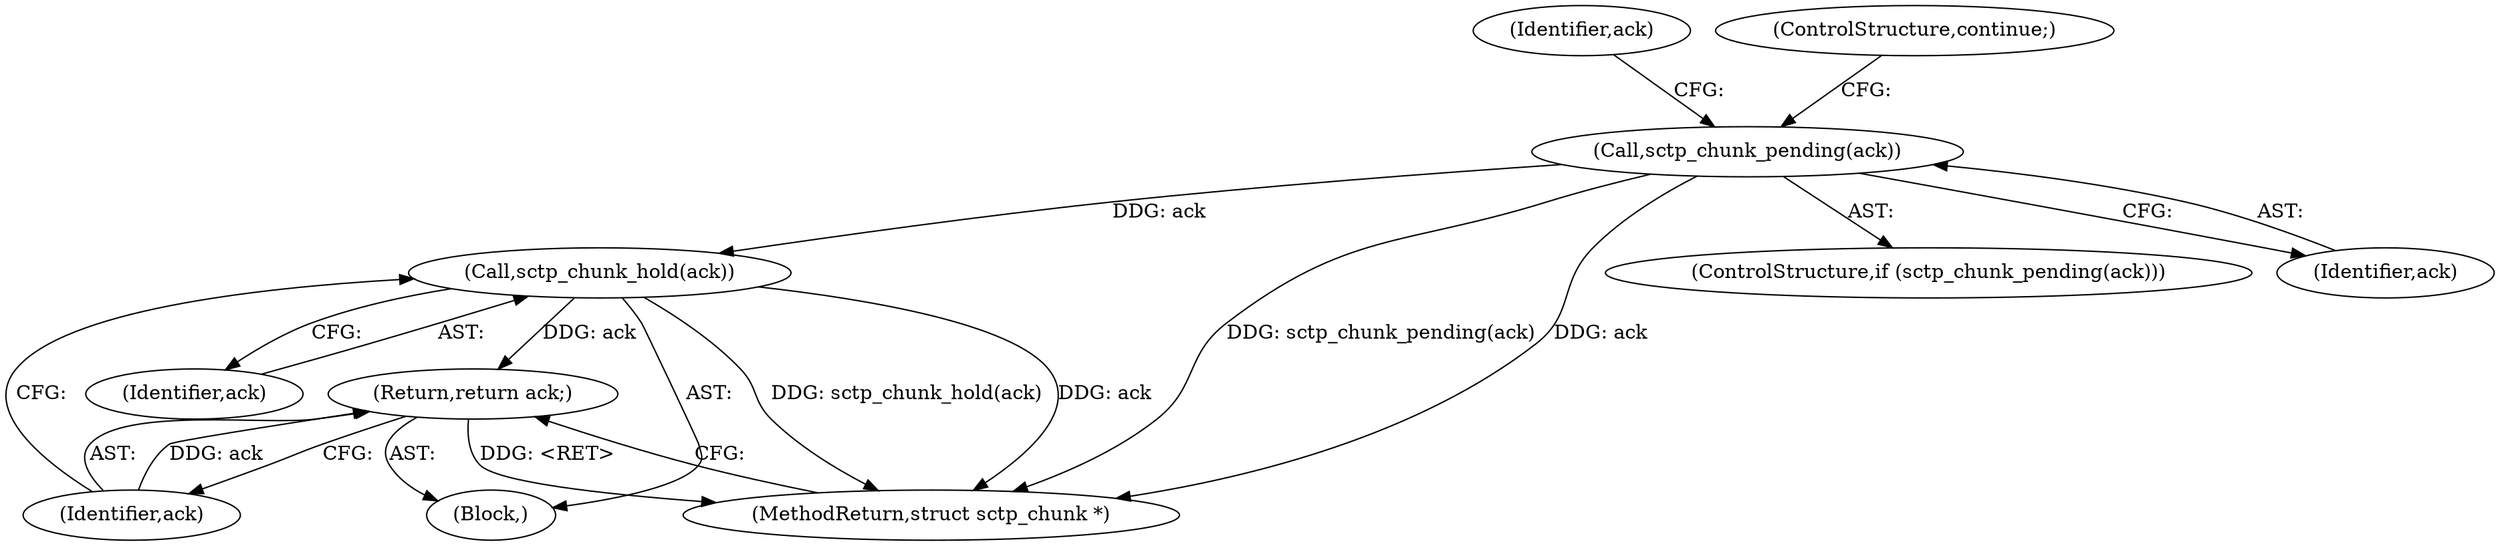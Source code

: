 digraph "0_linux_b69040d8e39f20d5215a03502a8e8b4c6ab78395@pointer" {
"1000122" [label="(Call,sctp_chunk_hold(ack))"];
"1000108" [label="(Call,sctp_chunk_pending(ack))"];
"1000124" [label="(Return,return ack;)"];
"1000116" [label="(Identifier,ack)"];
"1000128" [label="(MethodReturn,struct sctp_chunk *)"];
"1000107" [label="(ControlStructure,if (sctp_chunk_pending(ack)))"];
"1000108" [label="(Call,sctp_chunk_pending(ack))"];
"1000123" [label="(Identifier,ack)"];
"1000122" [label="(Call,sctp_chunk_hold(ack))"];
"1000109" [label="(Identifier,ack)"];
"1000110" [label="(ControlStructure,continue;)"];
"1000125" [label="(Identifier,ack)"];
"1000124" [label="(Return,return ack;)"];
"1000121" [label="(Block,)"];
"1000122" -> "1000121"  [label="AST: "];
"1000122" -> "1000123"  [label="CFG: "];
"1000123" -> "1000122"  [label="AST: "];
"1000125" -> "1000122"  [label="CFG: "];
"1000122" -> "1000128"  [label="DDG: ack"];
"1000122" -> "1000128"  [label="DDG: sctp_chunk_hold(ack)"];
"1000108" -> "1000122"  [label="DDG: ack"];
"1000122" -> "1000124"  [label="DDG: ack"];
"1000108" -> "1000107"  [label="AST: "];
"1000108" -> "1000109"  [label="CFG: "];
"1000109" -> "1000108"  [label="AST: "];
"1000110" -> "1000108"  [label="CFG: "];
"1000116" -> "1000108"  [label="CFG: "];
"1000108" -> "1000128"  [label="DDG: sctp_chunk_pending(ack)"];
"1000108" -> "1000128"  [label="DDG: ack"];
"1000124" -> "1000121"  [label="AST: "];
"1000124" -> "1000125"  [label="CFG: "];
"1000125" -> "1000124"  [label="AST: "];
"1000128" -> "1000124"  [label="CFG: "];
"1000124" -> "1000128"  [label="DDG: <RET>"];
"1000125" -> "1000124"  [label="DDG: ack"];
}
